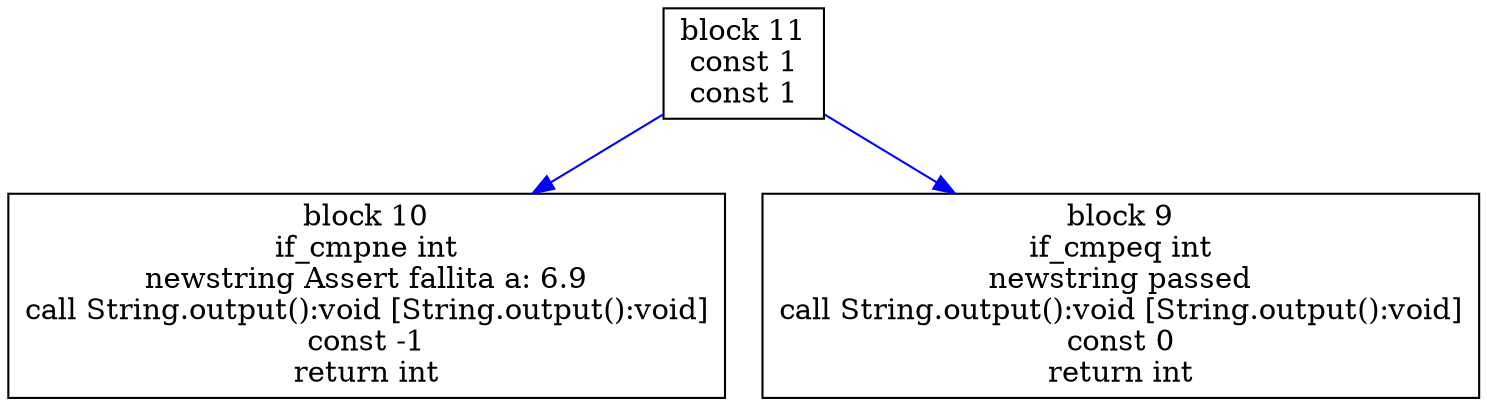 digraph "PG.giovanni=test" {
size = "11,7.5";
codeblock_11 [ shape = box, label = "block 11\nconst 1\nconst 1"];
codeblock_10 [ shape = box, label = "block 10\nif_cmpne int\nnewstring Assert fallita a: 6.9\ncall String.output():void [String.output():void]\nconst -1\nreturn int"];
codeblock_11->codeblock_10 [color = blue label = "" fontsize = 8]
codeblock_9 [ shape = box, label = "block 9\nif_cmpeq int\nnewstring passed\ncall String.output():void [String.output():void]\nconst 0\nreturn int"];
codeblock_11->codeblock_9 [color = blue label = "" fontsize = 8]
}